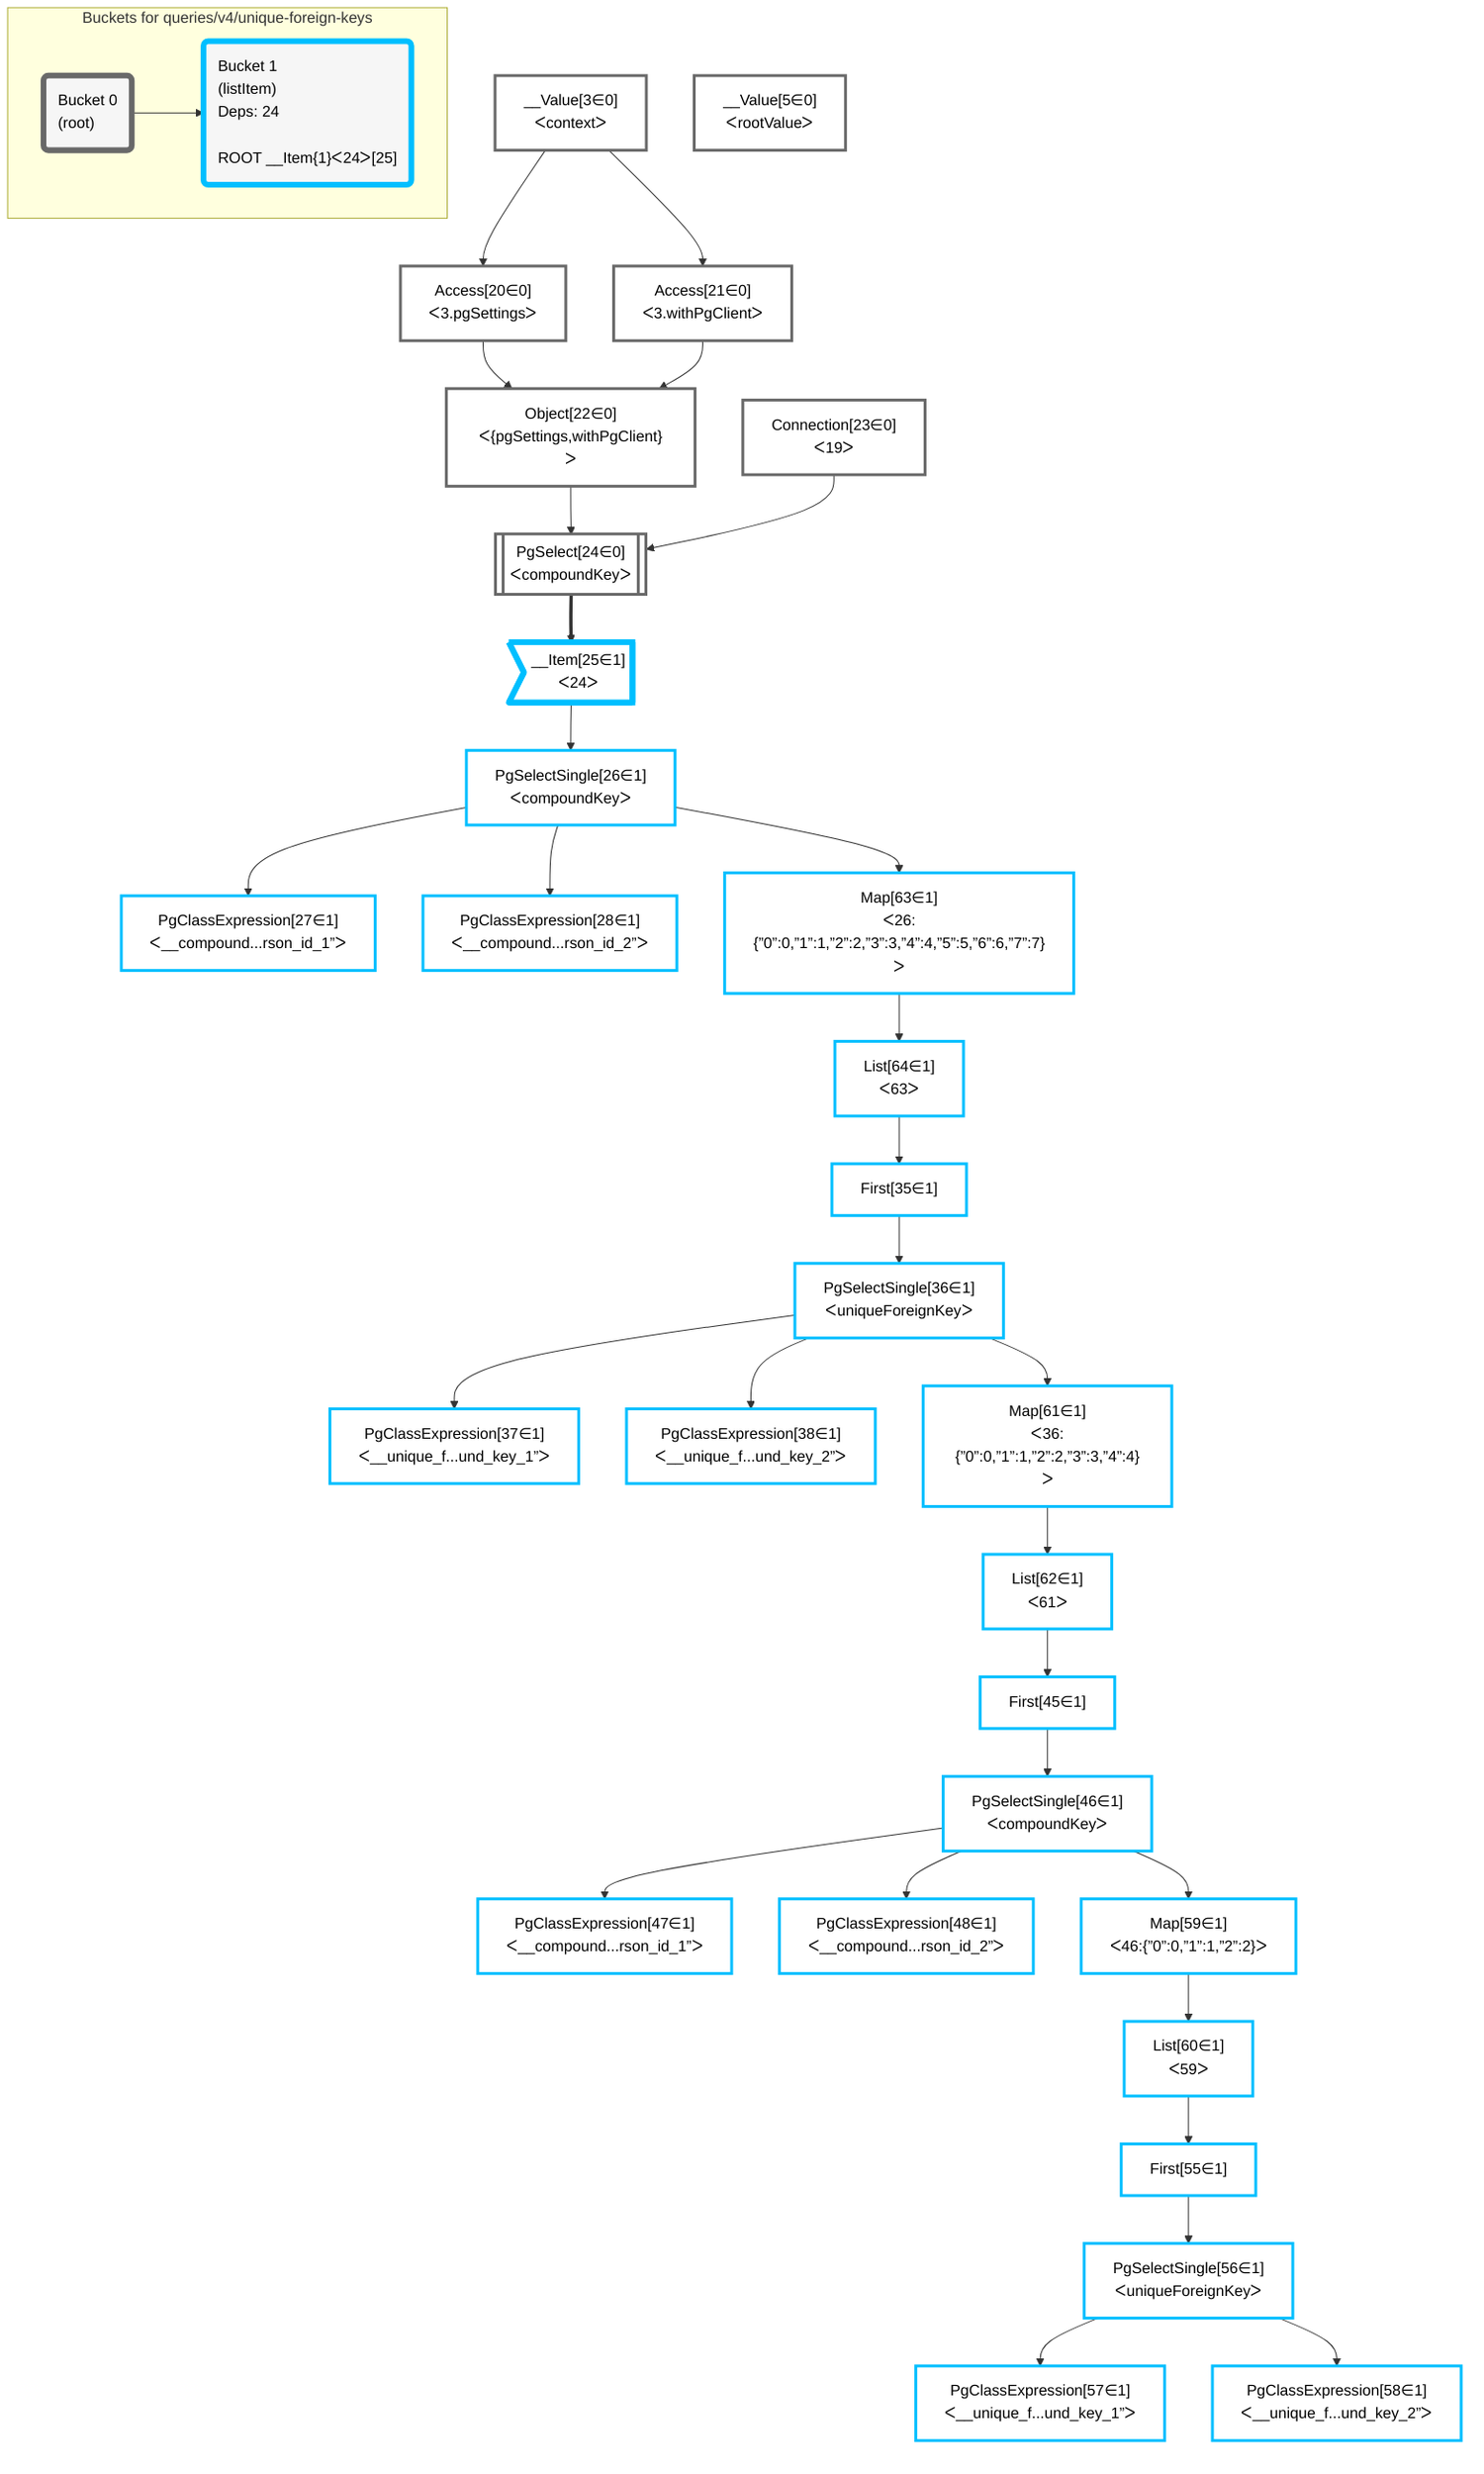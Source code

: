 graph TD
    classDef path fill:#eee,stroke:#000,color:#000
    classDef plan fill:#fff,stroke-width:3px,color:#000
    classDef itemplan fill:#fff,stroke-width:6px,color:#000
    classDef sideeffectplan fill:#f00,stroke-width:6px,color:#000
    classDef bucket fill:#f6f6f6,color:#000,stroke-width:6px,text-align:left


    %% define steps
    __Value3["__Value[3∈0]<br />ᐸcontextᐳ"]:::plan
    __Value5["__Value[5∈0]<br />ᐸrootValueᐳ"]:::plan
    Access20["Access[20∈0]<br />ᐸ3.pgSettingsᐳ"]:::plan
    Access21["Access[21∈0]<br />ᐸ3.withPgClientᐳ"]:::plan
    Object22["Object[22∈0]<br />ᐸ{pgSettings,withPgClient}ᐳ"]:::plan
    Connection23["Connection[23∈0]<br />ᐸ19ᐳ"]:::plan
    PgSelect24[["PgSelect[24∈0]<br />ᐸcompoundKeyᐳ"]]:::plan
    __Item25>"__Item[25∈1]<br />ᐸ24ᐳ"]:::itemplan
    PgSelectSingle26["PgSelectSingle[26∈1]<br />ᐸcompoundKeyᐳ"]:::plan
    PgClassExpression27["PgClassExpression[27∈1]<br />ᐸ__compound...rson_id_1”ᐳ"]:::plan
    PgClassExpression28["PgClassExpression[28∈1]<br />ᐸ__compound...rson_id_2”ᐳ"]:::plan
    Map63["Map[63∈1]<br />ᐸ26:{”0”:0,”1”:1,”2”:2,”3”:3,”4”:4,”5”:5,”6”:6,”7”:7}ᐳ"]:::plan
    List64["List[64∈1]<br />ᐸ63ᐳ"]:::plan
    First35["First[35∈1]"]:::plan
    PgSelectSingle36["PgSelectSingle[36∈1]<br />ᐸuniqueForeignKeyᐳ"]:::plan
    PgClassExpression37["PgClassExpression[37∈1]<br />ᐸ__unique_f...und_key_1”ᐳ"]:::plan
    PgClassExpression38["PgClassExpression[38∈1]<br />ᐸ__unique_f...und_key_2”ᐳ"]:::plan
    Map61["Map[61∈1]<br />ᐸ36:{”0”:0,”1”:1,”2”:2,”3”:3,”4”:4}ᐳ"]:::plan
    List62["List[62∈1]<br />ᐸ61ᐳ"]:::plan
    First45["First[45∈1]"]:::plan
    PgSelectSingle46["PgSelectSingle[46∈1]<br />ᐸcompoundKeyᐳ"]:::plan
    PgClassExpression47["PgClassExpression[47∈1]<br />ᐸ__compound...rson_id_1”ᐳ"]:::plan
    PgClassExpression48["PgClassExpression[48∈1]<br />ᐸ__compound...rson_id_2”ᐳ"]:::plan
    Map59["Map[59∈1]<br />ᐸ46:{”0”:0,”1”:1,”2”:2}ᐳ"]:::plan
    List60["List[60∈1]<br />ᐸ59ᐳ"]:::plan
    First55["First[55∈1]"]:::plan
    PgSelectSingle56["PgSelectSingle[56∈1]<br />ᐸuniqueForeignKeyᐳ"]:::plan
    PgClassExpression57["PgClassExpression[57∈1]<br />ᐸ__unique_f...und_key_1”ᐳ"]:::plan
    PgClassExpression58["PgClassExpression[58∈1]<br />ᐸ__unique_f...und_key_2”ᐳ"]:::plan

    %% plan dependencies
    __Value3 --> Access20
    __Value3 --> Access21
    Access20 & Access21 --> Object22
    Object22 & Connection23 --> PgSelect24
    PgSelect24 ==> __Item25
    __Item25 --> PgSelectSingle26
    PgSelectSingle26 --> PgClassExpression27
    PgSelectSingle26 --> PgClassExpression28
    PgSelectSingle26 --> Map63
    Map63 --> List64
    List64 --> First35
    First35 --> PgSelectSingle36
    PgSelectSingle36 --> PgClassExpression37
    PgSelectSingle36 --> PgClassExpression38
    PgSelectSingle36 --> Map61
    Map61 --> List62
    List62 --> First45
    First45 --> PgSelectSingle46
    PgSelectSingle46 --> PgClassExpression47
    PgSelectSingle46 --> PgClassExpression48
    PgSelectSingle46 --> Map59
    Map59 --> List60
    List60 --> First55
    First55 --> PgSelectSingle56
    PgSelectSingle56 --> PgClassExpression57
    PgSelectSingle56 --> PgClassExpression58

    %% plan-to-path relationships

    subgraph "Buckets for queries/v4/unique-foreign-keys"
    Bucket0("Bucket 0<br />(root)"):::bucket
    classDef bucket0 stroke:#696969
    class Bucket0,__Value3,__Value5,Access20,Access21,Object22,Connection23,PgSelect24 bucket0
    Bucket1("Bucket 1<br />(listItem)<br />Deps: 24<br /><br />ROOT __Item{1}ᐸ24ᐳ[25]"):::bucket
    classDef bucket1 stroke:#00bfff
    class Bucket1,__Item25,PgSelectSingle26,PgClassExpression27,PgClassExpression28,First35,PgSelectSingle36,PgClassExpression37,PgClassExpression38,First45,PgSelectSingle46,PgClassExpression47,PgClassExpression48,First55,PgSelectSingle56,PgClassExpression57,PgClassExpression58,Map59,List60,Map61,List62,Map63,List64 bucket1
    Bucket0 --> Bucket1
    end